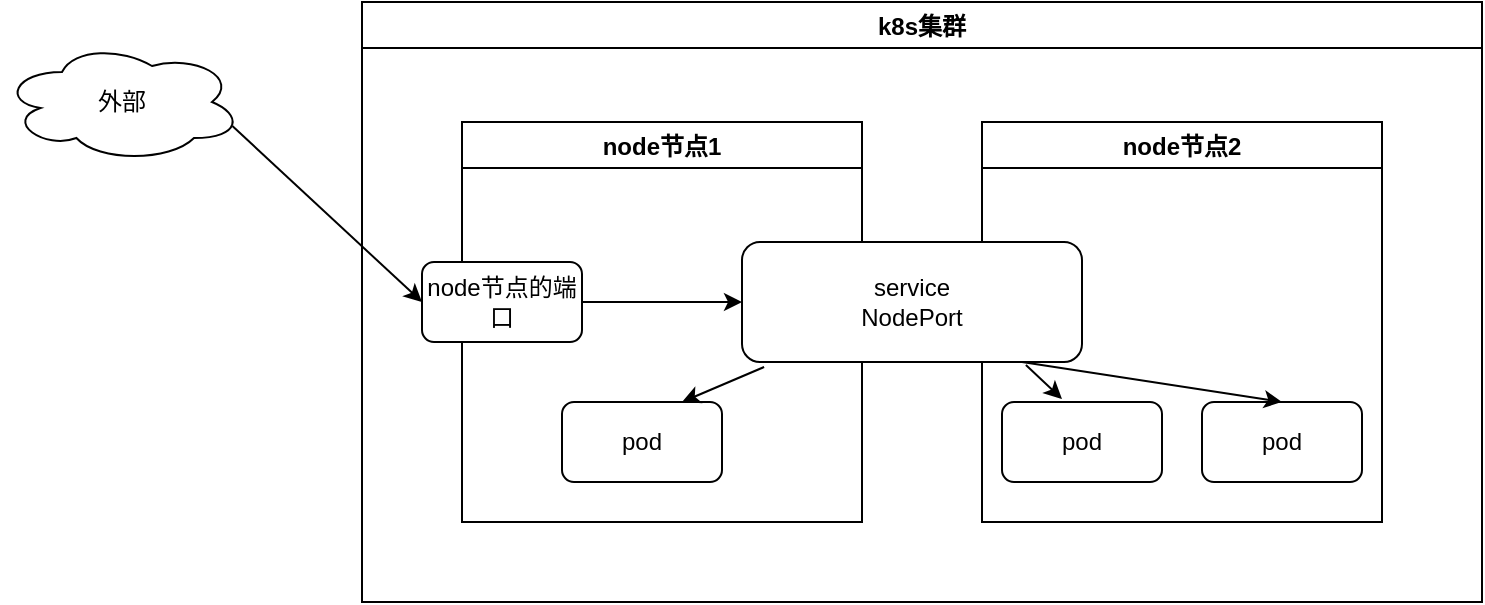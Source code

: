 <mxfile version="17.4.5" type="device"><diagram id="IS94Q_WGKZTU-ScOmORB" name="Page-1"><mxGraphModel dx="946" dy="468" grid="1" gridSize="10" guides="1" tooltips="1" connect="1" arrows="1" fold="1" page="1" pageScale="1" pageWidth="1654" pageHeight="2336" math="0" shadow="0"><root><mxCell id="0"/><mxCell id="1" parent="0"/><mxCell id="mrsyrljVLCmKgXLrQDBz-1" value="k8s集群" style="swimlane;" vertex="1" parent="1"><mxGeometry x="240" y="170" width="560" height="300" as="geometry"/></mxCell><mxCell id="mrsyrljVLCmKgXLrQDBz-2" value="node节点1" style="swimlane;" vertex="1" parent="1"><mxGeometry x="290" y="230" width="200" height="200" as="geometry"/></mxCell><mxCell id="mrsyrljVLCmKgXLrQDBz-3" value="pod" style="rounded=1;whiteSpace=wrap;html=1;" vertex="1" parent="mrsyrljVLCmKgXLrQDBz-2"><mxGeometry x="50" y="140" width="80" height="40" as="geometry"/></mxCell><mxCell id="mrsyrljVLCmKgXLrQDBz-13" value="node节点的端口" style="rounded=1;whiteSpace=wrap;html=1;" vertex="1" parent="mrsyrljVLCmKgXLrQDBz-2"><mxGeometry x="-20" y="70" width="80" height="40" as="geometry"/></mxCell><mxCell id="mrsyrljVLCmKgXLrQDBz-4" value="node节点2" style="swimlane;" vertex="1" parent="1"><mxGeometry x="550" y="230" width="200" height="200" as="geometry"/></mxCell><mxCell id="mrsyrljVLCmKgXLrQDBz-5" value="pod" style="rounded=1;whiteSpace=wrap;html=1;" vertex="1" parent="mrsyrljVLCmKgXLrQDBz-4"><mxGeometry x="10" y="140" width="80" height="40" as="geometry"/></mxCell><mxCell id="mrsyrljVLCmKgXLrQDBz-6" value="pod" style="rounded=1;whiteSpace=wrap;html=1;" vertex="1" parent="mrsyrljVLCmKgXLrQDBz-4"><mxGeometry x="110" y="140" width="80" height="40" as="geometry"/></mxCell><mxCell id="mrsyrljVLCmKgXLrQDBz-7" value="service&lt;br&gt;NodePort" style="rounded=1;whiteSpace=wrap;html=1;" vertex="1" parent="1"><mxGeometry x="430" y="290" width="170" height="60" as="geometry"/></mxCell><mxCell id="mrsyrljVLCmKgXLrQDBz-8" value="" style="endArrow=classic;html=1;rounded=0;exitX=0.065;exitY=1.042;exitDx=0;exitDy=0;exitPerimeter=0;entryX=0.75;entryY=0;entryDx=0;entryDy=0;" edge="1" parent="1" source="mrsyrljVLCmKgXLrQDBz-7" target="mrsyrljVLCmKgXLrQDBz-3"><mxGeometry width="50" height="50" relative="1" as="geometry"><mxPoint x="390" y="520" as="sourcePoint"/><mxPoint x="440" y="470" as="targetPoint"/></mxGeometry></mxCell><mxCell id="mrsyrljVLCmKgXLrQDBz-9" value="" style="endArrow=classic;html=1;rounded=0;exitX=0.835;exitY=1.025;exitDx=0;exitDy=0;exitPerimeter=0;entryX=0.375;entryY=-0.037;entryDx=0;entryDy=0;entryPerimeter=0;" edge="1" parent="1" source="mrsyrljVLCmKgXLrQDBz-7" target="mrsyrljVLCmKgXLrQDBz-5"><mxGeometry width="50" height="50" relative="1" as="geometry"><mxPoint x="570" y="360" as="sourcePoint"/><mxPoint x="630" y="370" as="targetPoint"/></mxGeometry></mxCell><mxCell id="mrsyrljVLCmKgXLrQDBz-10" value="" style="endArrow=classic;html=1;rounded=0;entryX=0.5;entryY=0;entryDx=0;entryDy=0;" edge="1" parent="1" target="mrsyrljVLCmKgXLrQDBz-6"><mxGeometry width="50" height="50" relative="1" as="geometry"><mxPoint x="570" y="350" as="sourcePoint"/><mxPoint x="710" y="350" as="targetPoint"/></mxGeometry></mxCell><mxCell id="mrsyrljVLCmKgXLrQDBz-11" value="外部" style="ellipse;shape=cloud;whiteSpace=wrap;html=1;" vertex="1" parent="1"><mxGeometry x="60" y="190" width="120" height="60" as="geometry"/></mxCell><mxCell id="mrsyrljVLCmKgXLrQDBz-12" value="" style="endArrow=classic;html=1;rounded=0;exitX=0.96;exitY=0.7;exitDx=0;exitDy=0;exitPerimeter=0;entryX=0;entryY=0.5;entryDx=0;entryDy=0;" edge="1" parent="1" source="mrsyrljVLCmKgXLrQDBz-11" target="mrsyrljVLCmKgXLrQDBz-13"><mxGeometry width="50" height="50" relative="1" as="geometry"><mxPoint x="450" y="180" as="sourcePoint"/><mxPoint x="180" y="280" as="targetPoint"/></mxGeometry></mxCell><mxCell id="mrsyrljVLCmKgXLrQDBz-14" value="" style="endArrow=classic;html=1;rounded=0;exitX=1;exitY=0.5;exitDx=0;exitDy=0;entryX=0;entryY=0.5;entryDx=0;entryDy=0;entryPerimeter=0;" edge="1" parent="1" source="mrsyrljVLCmKgXLrQDBz-13" target="mrsyrljVLCmKgXLrQDBz-7"><mxGeometry width="50" height="50" relative="1" as="geometry"><mxPoint x="390" y="380" as="sourcePoint"/><mxPoint x="440" y="330" as="targetPoint"/></mxGeometry></mxCell></root></mxGraphModel></diagram></mxfile>